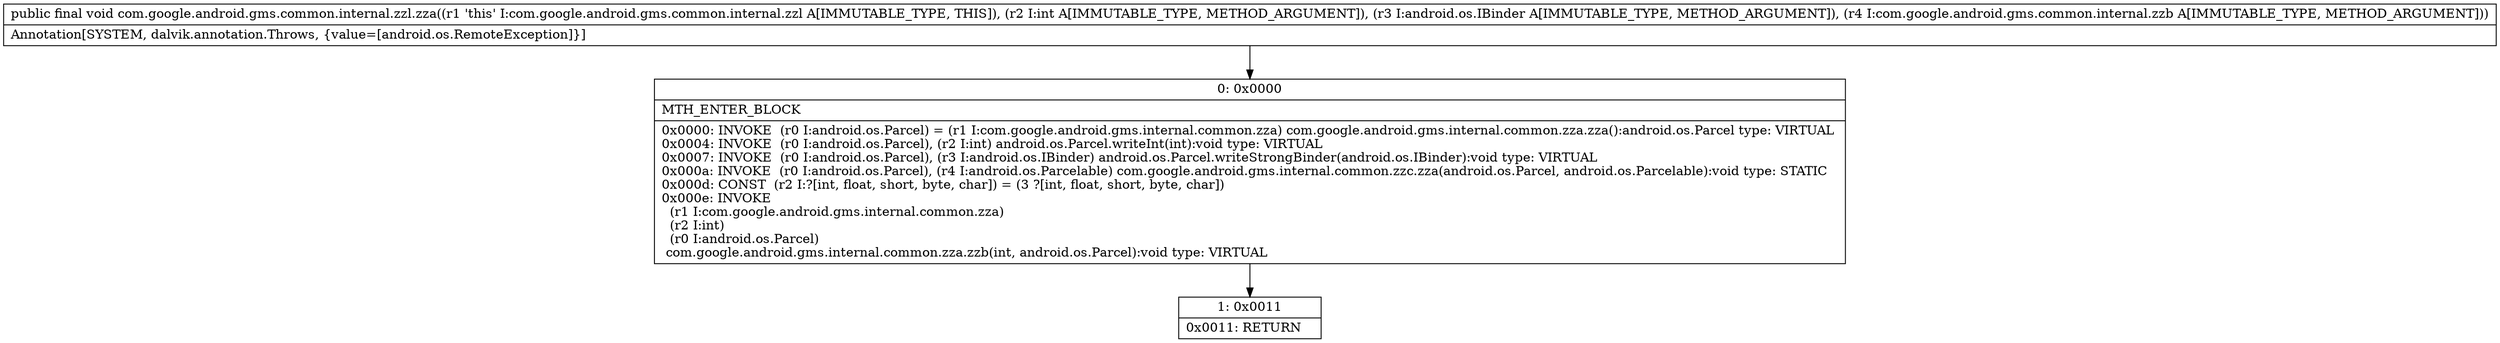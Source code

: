 digraph "CFG forcom.google.android.gms.common.internal.zzl.zza(ILandroid\/os\/IBinder;Lcom\/google\/android\/gms\/common\/internal\/zzb;)V" {
Node_0 [shape=record,label="{0\:\ 0x0000|MTH_ENTER_BLOCK\l|0x0000: INVOKE  (r0 I:android.os.Parcel) = (r1 I:com.google.android.gms.internal.common.zza) com.google.android.gms.internal.common.zza.zza():android.os.Parcel type: VIRTUAL \l0x0004: INVOKE  (r0 I:android.os.Parcel), (r2 I:int) android.os.Parcel.writeInt(int):void type: VIRTUAL \l0x0007: INVOKE  (r0 I:android.os.Parcel), (r3 I:android.os.IBinder) android.os.Parcel.writeStrongBinder(android.os.IBinder):void type: VIRTUAL \l0x000a: INVOKE  (r0 I:android.os.Parcel), (r4 I:android.os.Parcelable) com.google.android.gms.internal.common.zzc.zza(android.os.Parcel, android.os.Parcelable):void type: STATIC \l0x000d: CONST  (r2 I:?[int, float, short, byte, char]) = (3 ?[int, float, short, byte, char]) \l0x000e: INVOKE  \l  (r1 I:com.google.android.gms.internal.common.zza)\l  (r2 I:int)\l  (r0 I:android.os.Parcel)\l com.google.android.gms.internal.common.zza.zzb(int, android.os.Parcel):void type: VIRTUAL \l}"];
Node_1 [shape=record,label="{1\:\ 0x0011|0x0011: RETURN   \l}"];
MethodNode[shape=record,label="{public final void com.google.android.gms.common.internal.zzl.zza((r1 'this' I:com.google.android.gms.common.internal.zzl A[IMMUTABLE_TYPE, THIS]), (r2 I:int A[IMMUTABLE_TYPE, METHOD_ARGUMENT]), (r3 I:android.os.IBinder A[IMMUTABLE_TYPE, METHOD_ARGUMENT]), (r4 I:com.google.android.gms.common.internal.zzb A[IMMUTABLE_TYPE, METHOD_ARGUMENT]))  | Annotation[SYSTEM, dalvik.annotation.Throws, \{value=[android.os.RemoteException]\}]\l}"];
MethodNode -> Node_0;
Node_0 -> Node_1;
}

